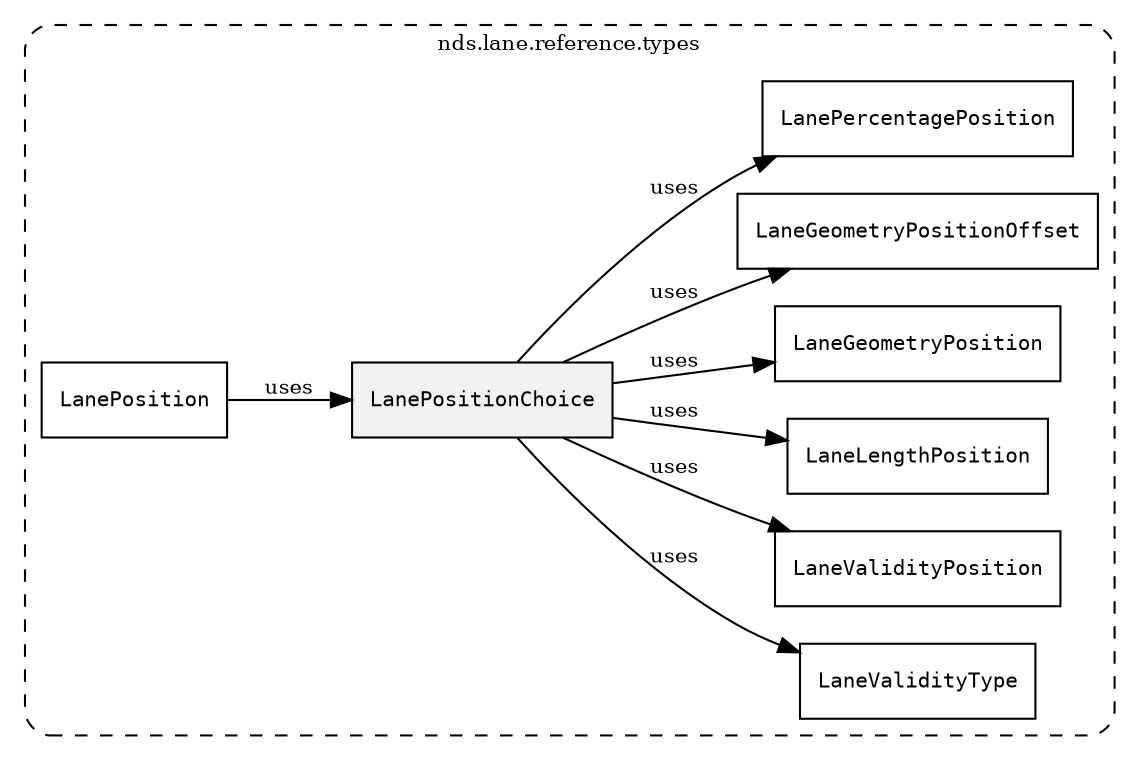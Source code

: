 /**
 * This dot file creates symbol collaboration diagram for LanePositionChoice.
 */
digraph ZSERIO
{
    node [shape=box, fontsize=10];
    rankdir="LR";
    fontsize=10;
    tooltip="LanePositionChoice collaboration diagram";

    subgraph "cluster_nds.lane.reference.types"
    {
        style="dashed, rounded";
        label="nds.lane.reference.types";
        tooltip="Package nds.lane.reference.types";
        href="../../../content/packages/nds.lane.reference.types.html#Package-nds-lane-reference-types";
        target="_parent";

        "LanePositionChoice" [style="filled", fillcolor="#0000000D", target="_parent", label=<<font face="monospace"><table align="center" border="0" cellspacing="0" cellpadding="0"><tr><td href="../../../content/packages/nds.lane.reference.types.html#Choice-LanePositionChoice" title="Choice defined in nds.lane.reference.types">LanePositionChoice</td></tr></table></font>>];
        "LaneValidityType" [target="_parent", label=<<font face="monospace"><table align="center" border="0" cellspacing="0" cellpadding="0"><tr><td href="../../../content/packages/nds.lane.reference.types.html#Enum-LaneValidityType" title="Enum defined in nds.lane.reference.types">LaneValidityType</td></tr></table></font>>];
        "LaneValidityPosition" [target="_parent", label=<<font face="monospace"><table align="center" border="0" cellspacing="0" cellpadding="0"><tr><td href="../../../content/packages/nds.lane.reference.types.html#Structure-LaneValidityPosition" title="Structure defined in nds.lane.reference.types">LaneValidityPosition</td></tr></table></font>>];
        "LaneLengthPosition" [target="_parent", label=<<font face="monospace"><table align="center" border="0" cellspacing="0" cellpadding="0"><tr><td href="../../../content/packages/nds.lane.reference.types.html#Structure-LaneLengthPosition" title="Structure defined in nds.lane.reference.types">LaneLengthPosition</td></tr></table></font>>];
        "LaneGeometryPosition" [target="_parent", label=<<font face="monospace"><table align="center" border="0" cellspacing="0" cellpadding="0"><tr><td href="../../../content/packages/nds.lane.reference.types.html#Subtype-LaneGeometryPosition" title="Subtype defined in nds.lane.reference.types">LaneGeometryPosition</td></tr></table></font>>];
        "LaneGeometryPositionOffset" [target="_parent", label=<<font face="monospace"><table align="center" border="0" cellspacing="0" cellpadding="0"><tr><td href="../../../content/packages/nds.lane.reference.types.html#Subtype-LaneGeometryPositionOffset" title="Subtype defined in nds.lane.reference.types">LaneGeometryPositionOffset</td></tr></table></font>>];
        "LanePercentagePosition" [target="_parent", label=<<font face="monospace"><table align="center" border="0" cellspacing="0" cellpadding="0"><tr><td href="../../../content/packages/nds.lane.reference.types.html#Subtype-LanePercentagePosition" title="Subtype defined in nds.lane.reference.types">LanePercentagePosition</td></tr></table></font>>];
        "LanePosition" [target="_parent", label=<<font face="monospace"><table align="center" border="0" cellspacing="0" cellpadding="0"><tr><td href="../../../content/packages/nds.lane.reference.types.html#Structure-LanePosition" title="Structure defined in nds.lane.reference.types">LanePosition</td></tr></table></font>>];
    }

    "LanePositionChoice" -> "LaneValidityType" [label="uses", fontsize=10];
    "LanePositionChoice" -> "LaneValidityPosition" [label="uses", fontsize=10];
    "LanePositionChoice" -> "LaneLengthPosition" [label="uses", fontsize=10];
    "LanePositionChoice" -> "LaneGeometryPosition" [label="uses", fontsize=10];
    "LanePositionChoice" -> "LaneGeometryPositionOffset" [label="uses", fontsize=10];
    "LanePositionChoice" -> "LanePercentagePosition" [label="uses", fontsize=10];
    "LanePosition" -> "LanePositionChoice" [label="uses", fontsize=10];
}
